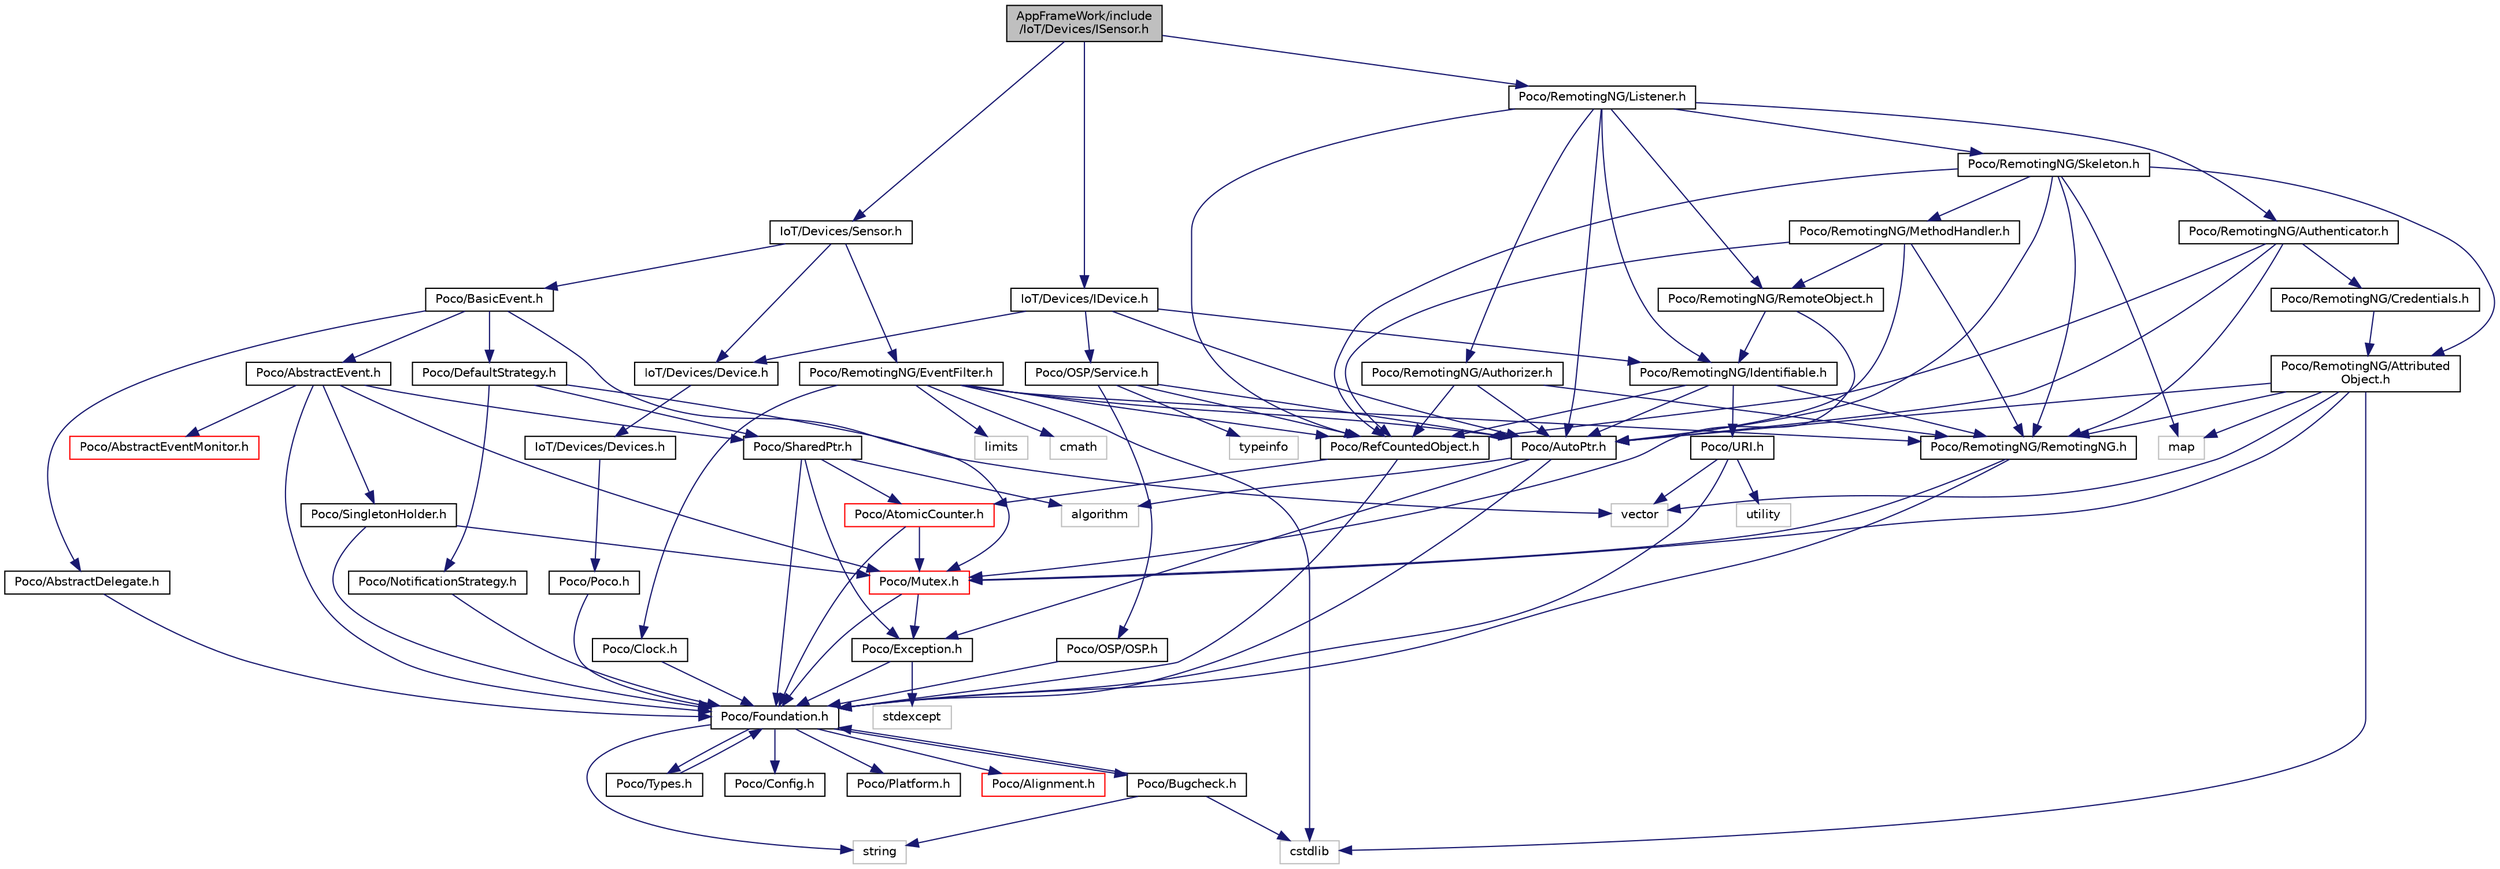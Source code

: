 digraph "AppFrameWork/include/IoT/Devices/ISensor.h"
{
 // LATEX_PDF_SIZE
  edge [fontname="Helvetica",fontsize="10",labelfontname="Helvetica",labelfontsize="10"];
  node [fontname="Helvetica",fontsize="10",shape=record];
  Node1 [label="AppFrameWork/include\l/IoT/Devices/ISensor.h",height=0.2,width=0.4,color="black", fillcolor="grey75", style="filled", fontcolor="black",tooltip=" "];
  Node1 -> Node2 [color="midnightblue",fontsize="10",style="solid",fontname="Helvetica"];
  Node2 [label="IoT/Devices/IDevice.h",height=0.2,width=0.4,color="black", fillcolor="white", style="filled",URL="$IDevice_8h.html",tooltip=" "];
  Node2 -> Node3 [color="midnightblue",fontsize="10",style="solid",fontname="Helvetica"];
  Node3 [label="IoT/Devices/Device.h",height=0.2,width=0.4,color="black", fillcolor="white", style="filled",URL="$Device_8h.html",tooltip=" "];
  Node3 -> Node4 [color="midnightblue",fontsize="10",style="solid",fontname="Helvetica"];
  Node4 [label="IoT/Devices/Devices.h",height=0.2,width=0.4,color="black", fillcolor="white", style="filled",URL="$Devices_8h.html",tooltip=" "];
  Node4 -> Node5 [color="midnightblue",fontsize="10",style="solid",fontname="Helvetica"];
  Node5 [label="Poco/Poco.h",height=0.2,width=0.4,color="black", fillcolor="white", style="filled",URL="$Poco_8h.html",tooltip=" "];
  Node5 -> Node6 [color="midnightblue",fontsize="10",style="solid",fontname="Helvetica"];
  Node6 [label="Poco/Foundation.h",height=0.2,width=0.4,color="black", fillcolor="white", style="filled",URL="$Foundation_8h.html",tooltip=" "];
  Node6 -> Node7 [color="midnightblue",fontsize="10",style="solid",fontname="Helvetica"];
  Node7 [label="Poco/Config.h",height=0.2,width=0.4,color="black", fillcolor="white", style="filled",URL="$Config_8h.html",tooltip=" "];
  Node6 -> Node8 [color="midnightblue",fontsize="10",style="solid",fontname="Helvetica"];
  Node8 [label="Poco/Platform.h",height=0.2,width=0.4,color="black", fillcolor="white", style="filled",URL="$Platform_8h.html",tooltip=" "];
  Node6 -> Node9 [color="midnightblue",fontsize="10",style="solid",fontname="Helvetica"];
  Node9 [label="Poco/Alignment.h",height=0.2,width=0.4,color="red", fillcolor="white", style="filled",URL="$Alignment_8h.html",tooltip=" "];
  Node6 -> Node11 [color="midnightblue",fontsize="10",style="solid",fontname="Helvetica"];
  Node11 [label="Poco/Bugcheck.h",height=0.2,width=0.4,color="black", fillcolor="white", style="filled",URL="$Bugcheck_8h.html",tooltip=" "];
  Node11 -> Node6 [color="midnightblue",fontsize="10",style="solid",fontname="Helvetica"];
  Node11 -> Node12 [color="midnightblue",fontsize="10",style="solid",fontname="Helvetica"];
  Node12 [label="string",height=0.2,width=0.4,color="grey75", fillcolor="white", style="filled",tooltip=" "];
  Node11 -> Node13 [color="midnightblue",fontsize="10",style="solid",fontname="Helvetica"];
  Node13 [label="cstdlib",height=0.2,width=0.4,color="grey75", fillcolor="white", style="filled",tooltip=" "];
  Node6 -> Node14 [color="midnightblue",fontsize="10",style="solid",fontname="Helvetica"];
  Node14 [label="Poco/Types.h",height=0.2,width=0.4,color="black", fillcolor="white", style="filled",URL="$Types_8h.html",tooltip=" "];
  Node14 -> Node6 [color="midnightblue",fontsize="10",style="solid",fontname="Helvetica"];
  Node6 -> Node12 [color="midnightblue",fontsize="10",style="solid",fontname="Helvetica"];
  Node2 -> Node15 [color="midnightblue",fontsize="10",style="solid",fontname="Helvetica"];
  Node15 [label="Poco/AutoPtr.h",height=0.2,width=0.4,color="black", fillcolor="white", style="filled",URL="$AutoPtr_8h.html",tooltip=" "];
  Node15 -> Node6 [color="midnightblue",fontsize="10",style="solid",fontname="Helvetica"];
  Node15 -> Node16 [color="midnightblue",fontsize="10",style="solid",fontname="Helvetica"];
  Node16 [label="Poco/Exception.h",height=0.2,width=0.4,color="black", fillcolor="white", style="filled",URL="$Exception_8h.html",tooltip=" "];
  Node16 -> Node6 [color="midnightblue",fontsize="10",style="solid",fontname="Helvetica"];
  Node16 -> Node17 [color="midnightblue",fontsize="10",style="solid",fontname="Helvetica"];
  Node17 [label="stdexcept",height=0.2,width=0.4,color="grey75", fillcolor="white", style="filled",tooltip=" "];
  Node15 -> Node18 [color="midnightblue",fontsize="10",style="solid",fontname="Helvetica"];
  Node18 [label="algorithm",height=0.2,width=0.4,color="grey75", fillcolor="white", style="filled",tooltip=" "];
  Node2 -> Node19 [color="midnightblue",fontsize="10",style="solid",fontname="Helvetica"];
  Node19 [label="Poco/OSP/Service.h",height=0.2,width=0.4,color="black", fillcolor="white", style="filled",URL="$Service_8h.html",tooltip=" "];
  Node19 -> Node20 [color="midnightblue",fontsize="10",style="solid",fontname="Helvetica"];
  Node20 [label="Poco/OSP/OSP.h",height=0.2,width=0.4,color="black", fillcolor="white", style="filled",URL="$OSP_8h.html",tooltip=" "];
  Node20 -> Node6 [color="midnightblue",fontsize="10",style="solid",fontname="Helvetica"];
  Node19 -> Node21 [color="midnightblue",fontsize="10",style="solid",fontname="Helvetica"];
  Node21 [label="Poco/RefCountedObject.h",height=0.2,width=0.4,color="black", fillcolor="white", style="filled",URL="$RefCountedObject_8h.html",tooltip=" "];
  Node21 -> Node6 [color="midnightblue",fontsize="10",style="solid",fontname="Helvetica"];
  Node21 -> Node22 [color="midnightblue",fontsize="10",style="solid",fontname="Helvetica"];
  Node22 [label="Poco/AtomicCounter.h",height=0.2,width=0.4,color="red", fillcolor="white", style="filled",URL="$AtomicCounter_8h.html",tooltip=" "];
  Node22 -> Node6 [color="midnightblue",fontsize="10",style="solid",fontname="Helvetica"];
  Node22 -> Node25 [color="midnightblue",fontsize="10",style="solid",fontname="Helvetica"];
  Node25 [label="Poco/Mutex.h",height=0.2,width=0.4,color="red", fillcolor="white", style="filled",URL="$Mutex_8h.html",tooltip=" "];
  Node25 -> Node6 [color="midnightblue",fontsize="10",style="solid",fontname="Helvetica"];
  Node25 -> Node16 [color="midnightblue",fontsize="10",style="solid",fontname="Helvetica"];
  Node19 -> Node15 [color="midnightblue",fontsize="10",style="solid",fontname="Helvetica"];
  Node19 -> Node30 [color="midnightblue",fontsize="10",style="solid",fontname="Helvetica"];
  Node30 [label="typeinfo",height=0.2,width=0.4,color="grey75", fillcolor="white", style="filled",tooltip=" "];
  Node2 -> Node31 [color="midnightblue",fontsize="10",style="solid",fontname="Helvetica"];
  Node31 [label="Poco/RemotingNG/Identifiable.h",height=0.2,width=0.4,color="black", fillcolor="white", style="filled",URL="$Identifiable_8h.html",tooltip=" "];
  Node31 -> Node32 [color="midnightblue",fontsize="10",style="solid",fontname="Helvetica"];
  Node32 [label="Poco/RemotingNG/RemotingNG.h",height=0.2,width=0.4,color="black", fillcolor="white", style="filled",URL="$RemotingNG_8h.html",tooltip=" "];
  Node32 -> Node6 [color="midnightblue",fontsize="10",style="solid",fontname="Helvetica"];
  Node32 -> Node25 [color="midnightblue",fontsize="10",style="solid",fontname="Helvetica"];
  Node31 -> Node21 [color="midnightblue",fontsize="10",style="solid",fontname="Helvetica"];
  Node31 -> Node15 [color="midnightblue",fontsize="10",style="solid",fontname="Helvetica"];
  Node31 -> Node33 [color="midnightblue",fontsize="10",style="solid",fontname="Helvetica"];
  Node33 [label="Poco/URI.h",height=0.2,width=0.4,color="black", fillcolor="white", style="filled",URL="$URI_8h.html",tooltip=" "];
  Node33 -> Node6 [color="midnightblue",fontsize="10",style="solid",fontname="Helvetica"];
  Node33 -> Node34 [color="midnightblue",fontsize="10",style="solid",fontname="Helvetica"];
  Node34 [label="vector",height=0.2,width=0.4,color="grey75", fillcolor="white", style="filled",tooltip=" "];
  Node33 -> Node35 [color="midnightblue",fontsize="10",style="solid",fontname="Helvetica"];
  Node35 [label="utility",height=0.2,width=0.4,color="grey75", fillcolor="white", style="filled",tooltip=" "];
  Node1 -> Node36 [color="midnightblue",fontsize="10",style="solid",fontname="Helvetica"];
  Node36 [label="IoT/Devices/Sensor.h",height=0.2,width=0.4,color="black", fillcolor="white", style="filled",URL="$Sensor_8h.html",tooltip=" "];
  Node36 -> Node3 [color="midnightblue",fontsize="10",style="solid",fontname="Helvetica"];
  Node36 -> Node37 [color="midnightblue",fontsize="10",style="solid",fontname="Helvetica"];
  Node37 [label="Poco/RemotingNG/EventFilter.h",height=0.2,width=0.4,color="black", fillcolor="white", style="filled",URL="$EventFilter_8h.html",tooltip=" "];
  Node37 -> Node32 [color="midnightblue",fontsize="10",style="solid",fontname="Helvetica"];
  Node37 -> Node21 [color="midnightblue",fontsize="10",style="solid",fontname="Helvetica"];
  Node37 -> Node15 [color="midnightblue",fontsize="10",style="solid",fontname="Helvetica"];
  Node37 -> Node38 [color="midnightblue",fontsize="10",style="solid",fontname="Helvetica"];
  Node38 [label="Poco/Clock.h",height=0.2,width=0.4,color="black", fillcolor="white", style="filled",URL="$Clock_8h.html",tooltip=" "];
  Node38 -> Node6 [color="midnightblue",fontsize="10",style="solid",fontname="Helvetica"];
  Node37 -> Node39 [color="midnightblue",fontsize="10",style="solid",fontname="Helvetica"];
  Node39 [label="cmath",height=0.2,width=0.4,color="grey75", fillcolor="white", style="filled",tooltip=" "];
  Node37 -> Node13 [color="midnightblue",fontsize="10",style="solid",fontname="Helvetica"];
  Node37 -> Node40 [color="midnightblue",fontsize="10",style="solid",fontname="Helvetica"];
  Node40 [label="limits",height=0.2,width=0.4,color="grey75", fillcolor="white", style="filled",tooltip=" "];
  Node36 -> Node41 [color="midnightblue",fontsize="10",style="solid",fontname="Helvetica"];
  Node41 [label="Poco/BasicEvent.h",height=0.2,width=0.4,color="black", fillcolor="white", style="filled",URL="$BasicEvent_8h.html",tooltip=" "];
  Node41 -> Node42 [color="midnightblue",fontsize="10",style="solid",fontname="Helvetica"];
  Node42 [label="Poco/AbstractEvent.h",height=0.2,width=0.4,color="black", fillcolor="white", style="filled",URL="$AbstractEvent_8h.html",tooltip=" "];
  Node42 -> Node6 [color="midnightblue",fontsize="10",style="solid",fontname="Helvetica"];
  Node42 -> Node43 [color="midnightblue",fontsize="10",style="solid",fontname="Helvetica"];
  Node43 [label="Poco/SingletonHolder.h",height=0.2,width=0.4,color="black", fillcolor="white", style="filled",URL="$SingletonHolder_8h.html",tooltip=" "];
  Node43 -> Node6 [color="midnightblue",fontsize="10",style="solid",fontname="Helvetica"];
  Node43 -> Node25 [color="midnightblue",fontsize="10",style="solid",fontname="Helvetica"];
  Node42 -> Node44 [color="midnightblue",fontsize="10",style="solid",fontname="Helvetica"];
  Node44 [label="Poco/SharedPtr.h",height=0.2,width=0.4,color="black", fillcolor="white", style="filled",URL="$SharedPtr_8h.html",tooltip=" "];
  Node44 -> Node6 [color="midnightblue",fontsize="10",style="solid",fontname="Helvetica"];
  Node44 -> Node16 [color="midnightblue",fontsize="10",style="solid",fontname="Helvetica"];
  Node44 -> Node22 [color="midnightblue",fontsize="10",style="solid",fontname="Helvetica"];
  Node44 -> Node18 [color="midnightblue",fontsize="10",style="solid",fontname="Helvetica"];
  Node42 -> Node25 [color="midnightblue",fontsize="10",style="solid",fontname="Helvetica"];
  Node42 -> Node45 [color="midnightblue",fontsize="10",style="solid",fontname="Helvetica"];
  Node45 [label="Poco/AbstractEventMonitor.h",height=0.2,width=0.4,color="red", fillcolor="white", style="filled",URL="$AbstractEventMonitor_8h.html",tooltip=" "];
  Node41 -> Node73 [color="midnightblue",fontsize="10",style="solid",fontname="Helvetica"];
  Node73 [label="Poco/DefaultStrategy.h",height=0.2,width=0.4,color="black", fillcolor="white", style="filled",URL="$DefaultStrategy_8h.html",tooltip=" "];
  Node73 -> Node74 [color="midnightblue",fontsize="10",style="solid",fontname="Helvetica"];
  Node74 [label="Poco/NotificationStrategy.h",height=0.2,width=0.4,color="black", fillcolor="white", style="filled",URL="$NotificationStrategy_8h.html",tooltip=" "];
  Node74 -> Node6 [color="midnightblue",fontsize="10",style="solid",fontname="Helvetica"];
  Node73 -> Node44 [color="midnightblue",fontsize="10",style="solid",fontname="Helvetica"];
  Node73 -> Node34 [color="midnightblue",fontsize="10",style="solid",fontname="Helvetica"];
  Node41 -> Node75 [color="midnightblue",fontsize="10",style="solid",fontname="Helvetica"];
  Node75 [label="Poco/AbstractDelegate.h",height=0.2,width=0.4,color="black", fillcolor="white", style="filled",URL="$AbstractDelegate_8h.html",tooltip=" "];
  Node75 -> Node6 [color="midnightblue",fontsize="10",style="solid",fontname="Helvetica"];
  Node41 -> Node25 [color="midnightblue",fontsize="10",style="solid",fontname="Helvetica"];
  Node1 -> Node76 [color="midnightblue",fontsize="10",style="solid",fontname="Helvetica"];
  Node76 [label="Poco/RemotingNG/Listener.h",height=0.2,width=0.4,color="black", fillcolor="white", style="filled",URL="$Listener_8h.html",tooltip=" "];
  Node76 -> Node31 [color="midnightblue",fontsize="10",style="solid",fontname="Helvetica"];
  Node76 -> Node77 [color="midnightblue",fontsize="10",style="solid",fontname="Helvetica"];
  Node77 [label="Poco/RemotingNG/RemoteObject.h",height=0.2,width=0.4,color="black", fillcolor="white", style="filled",URL="$RemoteObject_8h.html",tooltip=" "];
  Node77 -> Node31 [color="midnightblue",fontsize="10",style="solid",fontname="Helvetica"];
  Node77 -> Node25 [color="midnightblue",fontsize="10",style="solid",fontname="Helvetica"];
  Node76 -> Node78 [color="midnightblue",fontsize="10",style="solid",fontname="Helvetica"];
  Node78 [label="Poco/RemotingNG/Skeleton.h",height=0.2,width=0.4,color="black", fillcolor="white", style="filled",URL="$Skeleton_8h.html",tooltip=" "];
  Node78 -> Node32 [color="midnightblue",fontsize="10",style="solid",fontname="Helvetica"];
  Node78 -> Node79 [color="midnightblue",fontsize="10",style="solid",fontname="Helvetica"];
  Node79 [label="Poco/RemotingNG/Attributed\lObject.h",height=0.2,width=0.4,color="black", fillcolor="white", style="filled",URL="$AttributedObject_8h.html",tooltip=" "];
  Node79 -> Node32 [color="midnightblue",fontsize="10",style="solid",fontname="Helvetica"];
  Node79 -> Node15 [color="midnightblue",fontsize="10",style="solid",fontname="Helvetica"];
  Node79 -> Node25 [color="midnightblue",fontsize="10",style="solid",fontname="Helvetica"];
  Node79 -> Node13 [color="midnightblue",fontsize="10",style="solid",fontname="Helvetica"];
  Node79 -> Node34 [color="midnightblue",fontsize="10",style="solid",fontname="Helvetica"];
  Node79 -> Node67 [color="midnightblue",fontsize="10",style="solid",fontname="Helvetica"];
  Node67 [label="map",height=0.2,width=0.4,color="grey75", fillcolor="white", style="filled",tooltip=" "];
  Node78 -> Node80 [color="midnightblue",fontsize="10",style="solid",fontname="Helvetica"];
  Node80 [label="Poco/RemotingNG/MethodHandler.h",height=0.2,width=0.4,color="black", fillcolor="white", style="filled",URL="$MethodHandler_8h.html",tooltip=" "];
  Node80 -> Node32 [color="midnightblue",fontsize="10",style="solid",fontname="Helvetica"];
  Node80 -> Node77 [color="midnightblue",fontsize="10",style="solid",fontname="Helvetica"];
  Node80 -> Node21 [color="midnightblue",fontsize="10",style="solid",fontname="Helvetica"];
  Node80 -> Node15 [color="midnightblue",fontsize="10",style="solid",fontname="Helvetica"];
  Node78 -> Node21 [color="midnightblue",fontsize="10",style="solid",fontname="Helvetica"];
  Node78 -> Node15 [color="midnightblue",fontsize="10",style="solid",fontname="Helvetica"];
  Node78 -> Node67 [color="midnightblue",fontsize="10",style="solid",fontname="Helvetica"];
  Node76 -> Node81 [color="midnightblue",fontsize="10",style="solid",fontname="Helvetica"];
  Node81 [label="Poco/RemotingNG/Authenticator.h",height=0.2,width=0.4,color="black", fillcolor="white", style="filled",URL="$Authenticator_8h.html",tooltip=" "];
  Node81 -> Node32 [color="midnightblue",fontsize="10",style="solid",fontname="Helvetica"];
  Node81 -> Node82 [color="midnightblue",fontsize="10",style="solid",fontname="Helvetica"];
  Node82 [label="Poco/RemotingNG/Credentials.h",height=0.2,width=0.4,color="black", fillcolor="white", style="filled",URL="$Credentials_8h.html",tooltip=" "];
  Node82 -> Node79 [color="midnightblue",fontsize="10",style="solid",fontname="Helvetica"];
  Node81 -> Node21 [color="midnightblue",fontsize="10",style="solid",fontname="Helvetica"];
  Node81 -> Node15 [color="midnightblue",fontsize="10",style="solid",fontname="Helvetica"];
  Node76 -> Node83 [color="midnightblue",fontsize="10",style="solid",fontname="Helvetica"];
  Node83 [label="Poco/RemotingNG/Authorizer.h",height=0.2,width=0.4,color="black", fillcolor="white", style="filled",URL="$Authorizer_8h.html",tooltip=" "];
  Node83 -> Node32 [color="midnightblue",fontsize="10",style="solid",fontname="Helvetica"];
  Node83 -> Node21 [color="midnightblue",fontsize="10",style="solid",fontname="Helvetica"];
  Node83 -> Node15 [color="midnightblue",fontsize="10",style="solid",fontname="Helvetica"];
  Node76 -> Node21 [color="midnightblue",fontsize="10",style="solid",fontname="Helvetica"];
  Node76 -> Node15 [color="midnightblue",fontsize="10",style="solid",fontname="Helvetica"];
}
